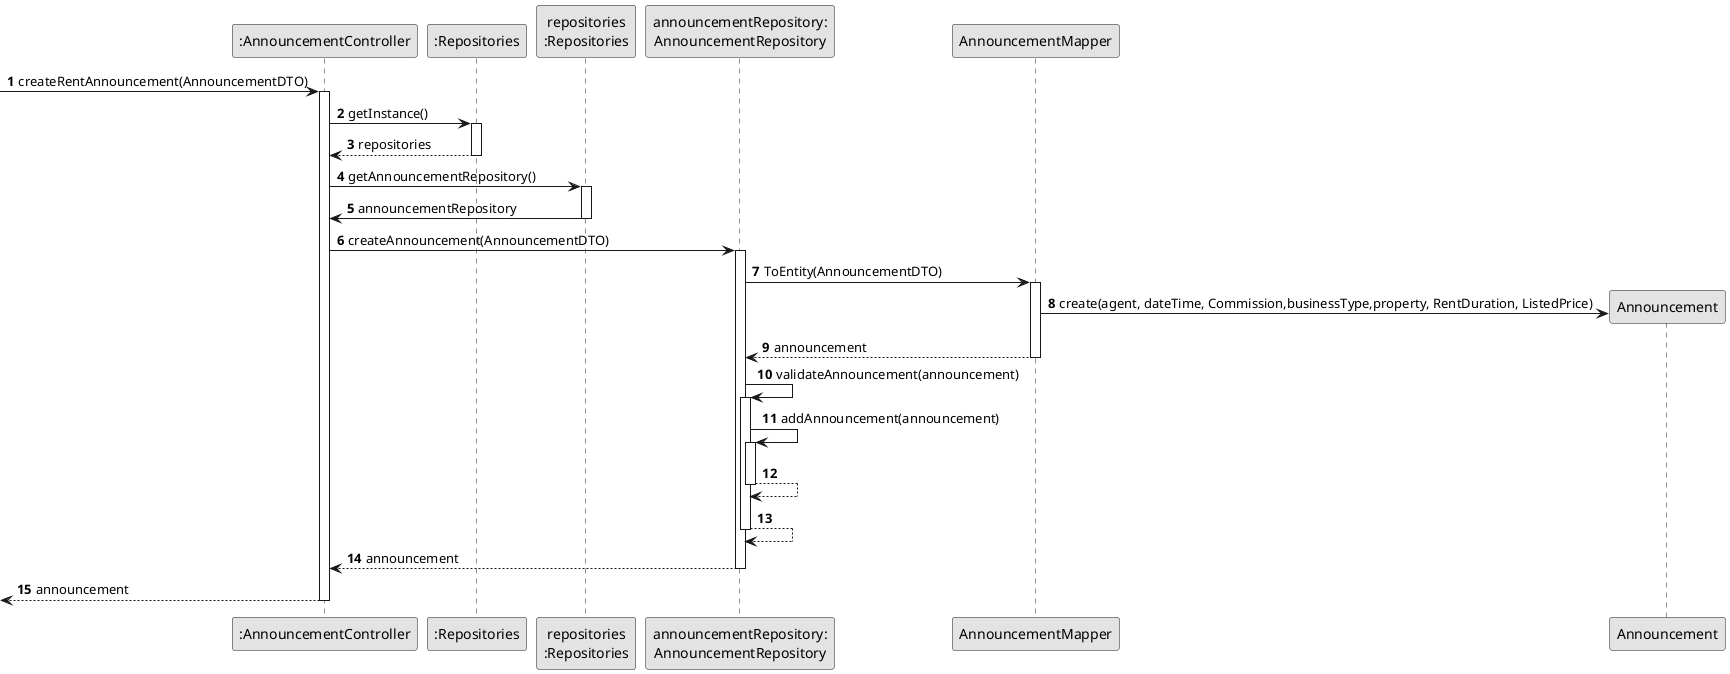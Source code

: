 @startuml
skinparam monochrome true
skinparam packageStyle rectangle
skinparam shadowing false

autonumber

'hide footbox
participant ":AnnouncementController" as CTRL
participant ":Repositories" as RepositorySingleton
participant "repositories\n:Repositories" as PLAT
participant "announcementRepository:\nAnnouncementRepository" as AR
participant "AnnouncementMapper" as AM

participant "Announcement" as AN


     -> CTRL: createRentAnnouncement(AnnouncementDTO)
     activate CTRL



 CTRL -> RepositorySingleton : getInstance()
                           activate RepositorySingleton

        RepositorySingleton --> CTRL: repositories
            deactivate RepositorySingleton

                           CTRL -> PLAT : getAnnouncementRepository()
                           activate PLAT

                            PLAT -> CTRL : announcementRepository
                            deactivate PLAT




  CTRL -> AR: createAnnouncement(AnnouncementDTO)
          activate AR



                     AR -> AM: ToEntity(AnnouncementDTO)
                     activate AM


                      AM -> AN**: create(agent, dateTime, Commission,businessType,property, RentDuration, ListedPrice)
                      AM --> AR: announcement
                      deactivate AM


                     AR -> AR: validateAnnouncement(announcement)
                     activate AR
                         AR -> AR: addAnnouncement(announcement)
                         activate AR
                             AR --> AR
                         deactivate AR
                         AR --> AR

                 deactivate AR





   CTRL <-- AR  : announcement


    deactivate AR

    <-- CTRL  : announcement
    deactivate CTRL


@enduml